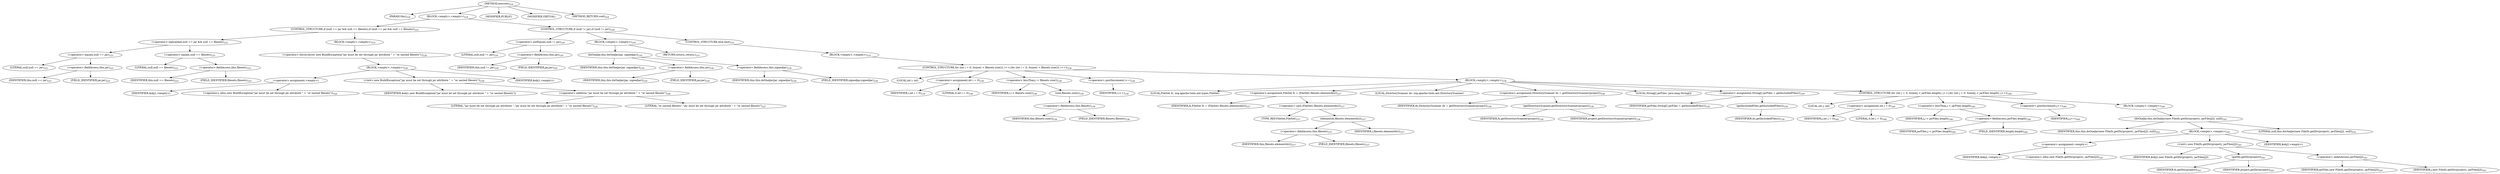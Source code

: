 digraph "execute" {  
"216" [label = <(METHOD,execute)<SUB>224</SUB>> ]
"28" [label = <(PARAM,this)<SUB>224</SUB>> ]
"217" [label = <(BLOCK,&lt;empty&gt;,&lt;empty&gt;)<SUB>224</SUB>> ]
"218" [label = <(CONTROL_STRUCTURE,if (null == jar &amp;&amp; null == filesets),if (null == jar &amp;&amp; null == filesets))<SUB>225</SUB>> ]
"219" [label = <(&lt;operator&gt;.logicalAnd,null == jar &amp;&amp; null == filesets)<SUB>225</SUB>> ]
"220" [label = <(&lt;operator&gt;.equals,null == jar)<SUB>225</SUB>> ]
"221" [label = <(LITERAL,null,null == jar)<SUB>225</SUB>> ]
"222" [label = <(&lt;operator&gt;.fieldAccess,this.jar)<SUB>225</SUB>> ]
"223" [label = <(IDENTIFIER,this,null == jar)<SUB>225</SUB>> ]
"224" [label = <(FIELD_IDENTIFIER,jar,jar)<SUB>225</SUB>> ]
"225" [label = <(&lt;operator&gt;.equals,null == filesets)<SUB>225</SUB>> ]
"226" [label = <(LITERAL,null,null == filesets)<SUB>225</SUB>> ]
"227" [label = <(&lt;operator&gt;.fieldAccess,this.filesets)<SUB>225</SUB>> ]
"228" [label = <(IDENTIFIER,this,null == filesets)<SUB>225</SUB>> ]
"229" [label = <(FIELD_IDENTIFIER,filesets,filesets)<SUB>225</SUB>> ]
"230" [label = <(BLOCK,&lt;empty&gt;,&lt;empty&gt;)<SUB>225</SUB>> ]
"231" [label = <(&lt;operator&gt;.throw,throw new BuildException(&quot;jar must be set through jar attribute &quot; + &quot;or nested filesets&quot;);)<SUB>226</SUB>> ]
"232" [label = <(BLOCK,&lt;empty&gt;,&lt;empty&gt;)<SUB>226</SUB>> ]
"233" [label = <(&lt;operator&gt;.assignment,&lt;empty&gt;)> ]
"234" [label = <(IDENTIFIER,$obj1,&lt;empty&gt;)> ]
"235" [label = <(&lt;operator&gt;.alloc,new BuildException(&quot;jar must be set through jar attribute &quot; + &quot;or nested filesets&quot;))<SUB>226</SUB>> ]
"236" [label = <(&lt;init&gt;,new BuildException(&quot;jar must be set through jar attribute &quot; + &quot;or nested filesets&quot;))<SUB>226</SUB>> ]
"237" [label = <(IDENTIFIER,$obj1,new BuildException(&quot;jar must be set through jar attribute &quot; + &quot;or nested filesets&quot;))> ]
"238" [label = <(&lt;operator&gt;.addition,&quot;jar must be set through jar attribute &quot; + &quot;or nested filesets&quot;)<SUB>226</SUB>> ]
"239" [label = <(LITERAL,&quot;jar must be set through jar attribute &quot;,&quot;jar must be set through jar attribute &quot; + &quot;or nested filesets&quot;)<SUB>226</SUB>> ]
"240" [label = <(LITERAL,&quot;or nested filesets&quot;,&quot;jar must be set through jar attribute &quot; + &quot;or nested filesets&quot;)<SUB>227</SUB>> ]
"241" [label = <(IDENTIFIER,$obj1,&lt;empty&gt;)> ]
"242" [label = <(CONTROL_STRUCTURE,if (null != jar),if (null != jar))<SUB>229</SUB>> ]
"243" [label = <(&lt;operator&gt;.notEquals,null != jar)<SUB>229</SUB>> ]
"244" [label = <(LITERAL,null,null != jar)<SUB>229</SUB>> ]
"245" [label = <(&lt;operator&gt;.fieldAccess,this.jar)<SUB>229</SUB>> ]
"246" [label = <(IDENTIFIER,this,null != jar)<SUB>229</SUB>> ]
"247" [label = <(FIELD_IDENTIFIER,jar,jar)<SUB>229</SUB>> ]
"248" [label = <(BLOCK,&lt;empty&gt;,&lt;empty&gt;)<SUB>229</SUB>> ]
"249" [label = <(doOneJar,this.doOneJar(jar, signedjar))<SUB>230</SUB>> ]
"27" [label = <(IDENTIFIER,this,this.doOneJar(jar, signedjar))<SUB>230</SUB>> ]
"250" [label = <(&lt;operator&gt;.fieldAccess,this.jar)<SUB>230</SUB>> ]
"251" [label = <(IDENTIFIER,this,this.doOneJar(jar, signedjar))<SUB>230</SUB>> ]
"252" [label = <(FIELD_IDENTIFIER,jar,jar)<SUB>230</SUB>> ]
"253" [label = <(&lt;operator&gt;.fieldAccess,this.signedjar)<SUB>230</SUB>> ]
"254" [label = <(IDENTIFIER,this,this.doOneJar(jar, signedjar))<SUB>230</SUB>> ]
"255" [label = <(FIELD_IDENTIFIER,signedjar,signedjar)<SUB>230</SUB>> ]
"256" [label = <(RETURN,return;,return;)<SUB>231</SUB>> ]
"257" [label = <(CONTROL_STRUCTURE,else,else)<SUB>232</SUB>> ]
"258" [label = <(BLOCK,&lt;empty&gt;,&lt;empty&gt;)<SUB>232</SUB>> ]
"259" [label = <(CONTROL_STRUCTURE,for (int i = 0; Some(i &lt; filesets.size()); i++),for (int i = 0; Some(i &lt; filesets.size()); i++))<SUB>236</SUB>> ]
"260" [label = <(LOCAL,int i: int)> ]
"261" [label = <(&lt;operator&gt;.assignment,int i = 0)<SUB>236</SUB>> ]
"262" [label = <(IDENTIFIER,i,int i = 0)<SUB>236</SUB>> ]
"263" [label = <(LITERAL,0,int i = 0)<SUB>236</SUB>> ]
"264" [label = <(&lt;operator&gt;.lessThan,i &lt; filesets.size())<SUB>236</SUB>> ]
"265" [label = <(IDENTIFIER,i,i &lt; filesets.size())<SUB>236</SUB>> ]
"266" [label = <(size,filesets.size())<SUB>236</SUB>> ]
"267" [label = <(&lt;operator&gt;.fieldAccess,this.filesets)<SUB>236</SUB>> ]
"268" [label = <(IDENTIFIER,this,filesets.size())<SUB>236</SUB>> ]
"269" [label = <(FIELD_IDENTIFIER,filesets,filesets)<SUB>236</SUB>> ]
"270" [label = <(&lt;operator&gt;.postIncrement,i++)<SUB>236</SUB>> ]
"271" [label = <(IDENTIFIER,i,i++)<SUB>236</SUB>> ]
"272" [label = <(BLOCK,&lt;empty&gt;,&lt;empty&gt;)<SUB>236</SUB>> ]
"273" [label = <(LOCAL,FileSet fs: org.apache.tools.ant.types.FileSet)> ]
"274" [label = <(&lt;operator&gt;.assignment,FileSet fs = (FileSet) filesets.elementAt(i))<SUB>237</SUB>> ]
"275" [label = <(IDENTIFIER,fs,FileSet fs = (FileSet) filesets.elementAt(i))<SUB>237</SUB>> ]
"276" [label = <(&lt;operator&gt;.cast,(FileSet) filesets.elementAt(i))<SUB>237</SUB>> ]
"277" [label = <(TYPE_REF,FileSet,FileSet)<SUB>237</SUB>> ]
"278" [label = <(elementAt,filesets.elementAt(i))<SUB>237</SUB>> ]
"279" [label = <(&lt;operator&gt;.fieldAccess,this.filesets)<SUB>237</SUB>> ]
"280" [label = <(IDENTIFIER,this,filesets.elementAt(i))<SUB>237</SUB>> ]
"281" [label = <(FIELD_IDENTIFIER,filesets,filesets)<SUB>237</SUB>> ]
"282" [label = <(IDENTIFIER,i,filesets.elementAt(i))<SUB>237</SUB>> ]
"283" [label = <(LOCAL,DirectoryScanner ds: org.apache.tools.ant.DirectoryScanner)> ]
"284" [label = <(&lt;operator&gt;.assignment,DirectoryScanner ds = getDirectoryScanner(project))<SUB>238</SUB>> ]
"285" [label = <(IDENTIFIER,ds,DirectoryScanner ds = getDirectoryScanner(project))<SUB>238</SUB>> ]
"286" [label = <(getDirectoryScanner,getDirectoryScanner(project))<SUB>238</SUB>> ]
"287" [label = <(IDENTIFIER,fs,getDirectoryScanner(project))<SUB>238</SUB>> ]
"288" [label = <(IDENTIFIER,project,getDirectoryScanner(project))<SUB>238</SUB>> ]
"289" [label = <(LOCAL,String[] jarFiles: java.lang.String[])> ]
"290" [label = <(&lt;operator&gt;.assignment,String[] jarFiles = getIncludedFiles())<SUB>239</SUB>> ]
"291" [label = <(IDENTIFIER,jarFiles,String[] jarFiles = getIncludedFiles())<SUB>239</SUB>> ]
"292" [label = <(getIncludedFiles,getIncludedFiles())<SUB>239</SUB>> ]
"293" [label = <(IDENTIFIER,ds,getIncludedFiles())<SUB>239</SUB>> ]
"294" [label = <(CONTROL_STRUCTURE,for (int j = 0; Some(j &lt; jarFiles.length); j++),for (int j = 0; Some(j &lt; jarFiles.length); j++))<SUB>240</SUB>> ]
"295" [label = <(LOCAL,int j: int)> ]
"296" [label = <(&lt;operator&gt;.assignment,int j = 0)<SUB>240</SUB>> ]
"297" [label = <(IDENTIFIER,j,int j = 0)<SUB>240</SUB>> ]
"298" [label = <(LITERAL,0,int j = 0)<SUB>240</SUB>> ]
"299" [label = <(&lt;operator&gt;.lessThan,j &lt; jarFiles.length)<SUB>240</SUB>> ]
"300" [label = <(IDENTIFIER,j,j &lt; jarFiles.length)<SUB>240</SUB>> ]
"301" [label = <(&lt;operator&gt;.fieldAccess,jarFiles.length)<SUB>240</SUB>> ]
"302" [label = <(IDENTIFIER,jarFiles,j &lt; jarFiles.length)<SUB>240</SUB>> ]
"303" [label = <(FIELD_IDENTIFIER,length,length)<SUB>240</SUB>> ]
"304" [label = <(&lt;operator&gt;.postIncrement,j++)<SUB>240</SUB>> ]
"305" [label = <(IDENTIFIER,j,j++)<SUB>240</SUB>> ]
"306" [label = <(BLOCK,&lt;empty&gt;,&lt;empty&gt;)<SUB>240</SUB>> ]
"307" [label = <(doOneJar,this.doOneJar(new File(fs.getDir(project), jarFiles[j]), null))<SUB>241</SUB>> ]
"29" [label = <(IDENTIFIER,this,this.doOneJar(new File(fs.getDir(project), jarFiles[j]), null))<SUB>241</SUB>> ]
"308" [label = <(BLOCK,&lt;empty&gt;,&lt;empty&gt;)<SUB>241</SUB>> ]
"309" [label = <(&lt;operator&gt;.assignment,&lt;empty&gt;)> ]
"310" [label = <(IDENTIFIER,$obj2,&lt;empty&gt;)> ]
"311" [label = <(&lt;operator&gt;.alloc,new File(fs.getDir(project), jarFiles[j]))<SUB>241</SUB>> ]
"312" [label = <(&lt;init&gt;,new File(fs.getDir(project), jarFiles[j]))<SUB>241</SUB>> ]
"313" [label = <(IDENTIFIER,$obj2,new File(fs.getDir(project), jarFiles[j]))> ]
"314" [label = <(getDir,getDir(project))<SUB>241</SUB>> ]
"315" [label = <(IDENTIFIER,fs,getDir(project))<SUB>241</SUB>> ]
"316" [label = <(IDENTIFIER,project,getDir(project))<SUB>241</SUB>> ]
"317" [label = <(&lt;operator&gt;.indexAccess,jarFiles[j])<SUB>241</SUB>> ]
"318" [label = <(IDENTIFIER,jarFiles,new File(fs.getDir(project), jarFiles[j]))<SUB>241</SUB>> ]
"319" [label = <(IDENTIFIER,j,new File(fs.getDir(project), jarFiles[j]))<SUB>241</SUB>> ]
"320" [label = <(IDENTIFIER,$obj2,&lt;empty&gt;)> ]
"321" [label = <(LITERAL,null,this.doOneJar(new File(fs.getDir(project), jarFiles[j]), null))<SUB>241</SUB>> ]
"322" [label = <(MODIFIER,PUBLIC)> ]
"323" [label = <(MODIFIER,VIRTUAL)> ]
"324" [label = <(METHOD_RETURN,void)<SUB>224</SUB>> ]
  "216" -> "28" 
  "216" -> "217" 
  "216" -> "322" 
  "216" -> "323" 
  "216" -> "324" 
  "217" -> "218" 
  "217" -> "242" 
  "218" -> "219" 
  "218" -> "230" 
  "219" -> "220" 
  "219" -> "225" 
  "220" -> "221" 
  "220" -> "222" 
  "222" -> "223" 
  "222" -> "224" 
  "225" -> "226" 
  "225" -> "227" 
  "227" -> "228" 
  "227" -> "229" 
  "230" -> "231" 
  "231" -> "232" 
  "232" -> "233" 
  "232" -> "236" 
  "232" -> "241" 
  "233" -> "234" 
  "233" -> "235" 
  "236" -> "237" 
  "236" -> "238" 
  "238" -> "239" 
  "238" -> "240" 
  "242" -> "243" 
  "242" -> "248" 
  "242" -> "257" 
  "243" -> "244" 
  "243" -> "245" 
  "245" -> "246" 
  "245" -> "247" 
  "248" -> "249" 
  "248" -> "256" 
  "249" -> "27" 
  "249" -> "250" 
  "249" -> "253" 
  "250" -> "251" 
  "250" -> "252" 
  "253" -> "254" 
  "253" -> "255" 
  "257" -> "258" 
  "258" -> "259" 
  "259" -> "260" 
  "259" -> "261" 
  "259" -> "264" 
  "259" -> "270" 
  "259" -> "272" 
  "261" -> "262" 
  "261" -> "263" 
  "264" -> "265" 
  "264" -> "266" 
  "266" -> "267" 
  "267" -> "268" 
  "267" -> "269" 
  "270" -> "271" 
  "272" -> "273" 
  "272" -> "274" 
  "272" -> "283" 
  "272" -> "284" 
  "272" -> "289" 
  "272" -> "290" 
  "272" -> "294" 
  "274" -> "275" 
  "274" -> "276" 
  "276" -> "277" 
  "276" -> "278" 
  "278" -> "279" 
  "278" -> "282" 
  "279" -> "280" 
  "279" -> "281" 
  "284" -> "285" 
  "284" -> "286" 
  "286" -> "287" 
  "286" -> "288" 
  "290" -> "291" 
  "290" -> "292" 
  "292" -> "293" 
  "294" -> "295" 
  "294" -> "296" 
  "294" -> "299" 
  "294" -> "304" 
  "294" -> "306" 
  "296" -> "297" 
  "296" -> "298" 
  "299" -> "300" 
  "299" -> "301" 
  "301" -> "302" 
  "301" -> "303" 
  "304" -> "305" 
  "306" -> "307" 
  "307" -> "29" 
  "307" -> "308" 
  "307" -> "321" 
  "308" -> "309" 
  "308" -> "312" 
  "308" -> "320" 
  "309" -> "310" 
  "309" -> "311" 
  "312" -> "313" 
  "312" -> "314" 
  "312" -> "317" 
  "314" -> "315" 
  "314" -> "316" 
  "317" -> "318" 
  "317" -> "319" 
}
